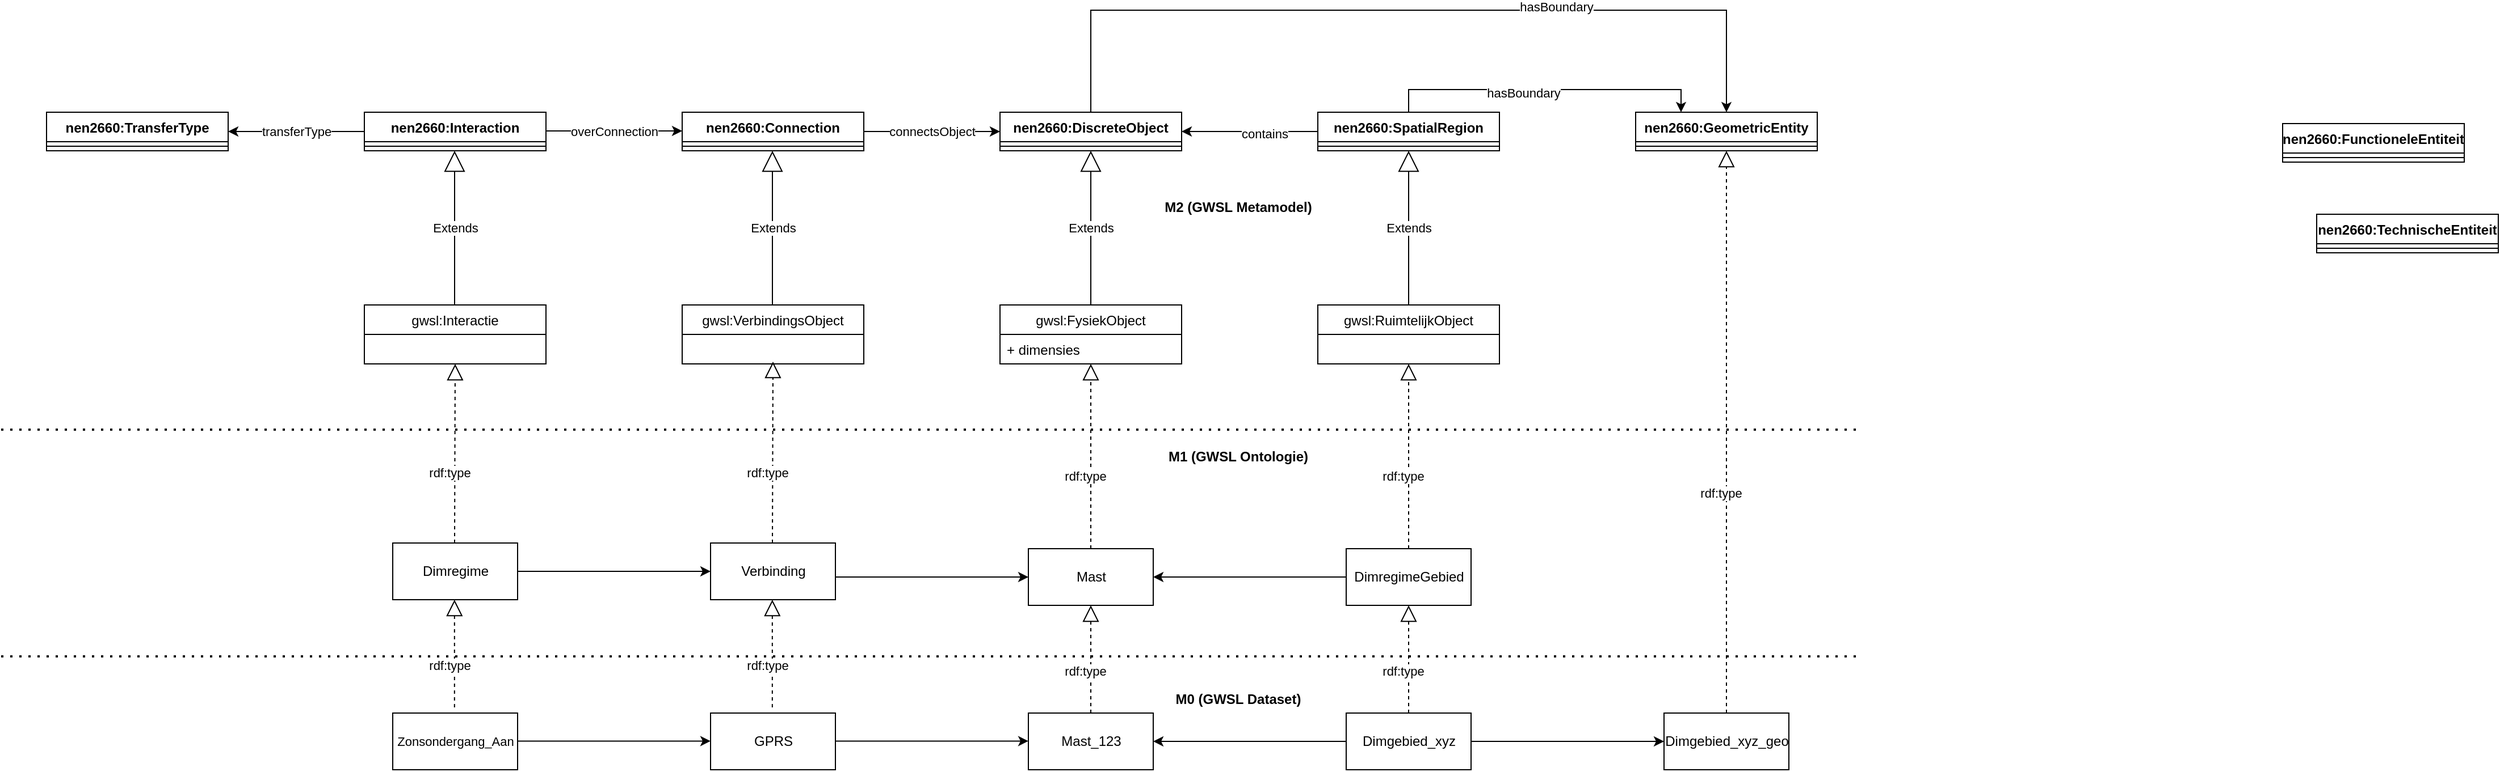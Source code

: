 <mxfile version="14.7.6" type="github">
  <diagram id="dm52R6nY966aKzihAJZx" name="Metamodel">
    <mxGraphModel dx="3327" dy="918" grid="1" gridSize="10" guides="1" tooltips="1" connect="1" arrows="1" fold="1" page="1" pageScale="1" pageWidth="1654" pageHeight="1169" math="0" shadow="0">
      <root>
        <mxCell id="0" />
        <mxCell id="1" parent="0" />
        <mxCell id="15" style="edgeStyle=orthogonalEdgeStyle;rounded=0;orthogonalLoop=1;jettySize=auto;html=1;entryX=0;entryY=0.5;entryDx=0;entryDy=0;startArrow=classic;startFill=1;endArrow=none;endFill=0;" parent="1" source="iv_Oz-Tk-qWS8nwZnw3V-1" target="iv_Oz-Tk-qWS8nwZnw3V-5" edge="1">
          <mxGeometry relative="1" as="geometry" />
        </mxCell>
        <mxCell id="16" value="contains" style="edgeLabel;html=1;align=center;verticalAlign=middle;resizable=0;points=[];" parent="15" vertex="1" connectable="0">
          <mxGeometry x="0.211" y="-2" relative="1" as="geometry">
            <mxPoint as="offset" />
          </mxGeometry>
        </mxCell>
        <mxCell id="43" style="edgeStyle=orthogonalEdgeStyle;rounded=0;orthogonalLoop=1;jettySize=auto;html=1;entryX=0.5;entryY=0;entryDx=0;entryDy=0;startArrow=none;startFill=0;endArrow=classic;endFill=1;" parent="1" source="iv_Oz-Tk-qWS8nwZnw3V-1" target="41" edge="1">
          <mxGeometry relative="1" as="geometry">
            <Array as="points">
              <mxPoint x="720" y="110" />
              <mxPoint x="1280" y="110" />
            </Array>
          </mxGeometry>
        </mxCell>
        <mxCell id="46" value="hasBoundary" style="edgeLabel;html=1;align=center;verticalAlign=middle;resizable=0;points=[];" parent="43" vertex="1" connectable="0">
          <mxGeometry x="0.352" y="3" relative="1" as="geometry">
            <mxPoint as="offset" />
          </mxGeometry>
        </mxCell>
        <mxCell id="iv_Oz-Tk-qWS8nwZnw3V-1" value="nen2660:DiscreteObject" style="swimlane;fontStyle=1;align=center;verticalAlign=top;childLayout=stackLayout;horizontal=1;startSize=26;horizontalStack=0;resizeParent=1;resizeParentMax=0;resizeLast=0;collapsible=1;marginBottom=0;" parent="1" vertex="1">
          <mxGeometry x="640" y="200" width="160" height="34" as="geometry" />
        </mxCell>
        <mxCell id="iv_Oz-Tk-qWS8nwZnw3V-3" value="" style="line;strokeWidth=1;fillColor=none;align=left;verticalAlign=middle;spacingTop=-1;spacingLeft=3;spacingRight=3;rotatable=0;labelPosition=right;points=[];portConstraint=eastwest;" parent="iv_Oz-Tk-qWS8nwZnw3V-1" vertex="1">
          <mxGeometry y="26" width="160" height="8" as="geometry" />
        </mxCell>
        <mxCell id="44" style="edgeStyle=orthogonalEdgeStyle;rounded=0;orthogonalLoop=1;jettySize=auto;html=1;exitX=0.5;exitY=0;exitDx=0;exitDy=0;entryX=0.25;entryY=0;entryDx=0;entryDy=0;startArrow=none;startFill=0;endArrow=classic;endFill=1;" parent="1" source="iv_Oz-Tk-qWS8nwZnw3V-5" target="41" edge="1">
          <mxGeometry relative="1" as="geometry" />
        </mxCell>
        <mxCell id="45" value="hasBoundary" style="edgeLabel;html=1;align=center;verticalAlign=middle;resizable=0;points=[];" parent="44" vertex="1" connectable="0">
          <mxGeometry x="-0.138" y="-3" relative="1" as="geometry">
            <mxPoint as="offset" />
          </mxGeometry>
        </mxCell>
        <mxCell id="iv_Oz-Tk-qWS8nwZnw3V-5" value="nen2660:SpatialRegion" style="swimlane;fontStyle=1;align=center;verticalAlign=top;childLayout=stackLayout;horizontal=1;startSize=26;horizontalStack=0;resizeParent=1;resizeParentMax=0;resizeLast=0;collapsible=1;marginBottom=0;" parent="1" vertex="1">
          <mxGeometry x="920" y="200" width="160" height="34" as="geometry" />
        </mxCell>
        <mxCell id="iv_Oz-Tk-qWS8nwZnw3V-6" value="" style="line;strokeWidth=1;fillColor=none;align=left;verticalAlign=middle;spacingTop=-1;spacingLeft=3;spacingRight=3;rotatable=0;labelPosition=right;points=[];portConstraint=eastwest;" parent="iv_Oz-Tk-qWS8nwZnw3V-5" vertex="1">
          <mxGeometry y="26" width="160" height="8" as="geometry" />
        </mxCell>
        <mxCell id="2" value="gwsl:FysiekObject" style="swimlane;fontStyle=0;childLayout=stackLayout;horizontal=1;startSize=26;fillColor=none;horizontalStack=0;resizeParent=1;resizeParentMax=0;resizeLast=0;collapsible=1;marginBottom=0;" parent="1" vertex="1">
          <mxGeometry x="640" y="370" width="160" height="52" as="geometry" />
        </mxCell>
        <mxCell id="35" value="+ dimensies" style="text;strokeColor=none;fillColor=none;align=left;verticalAlign=top;spacingLeft=4;spacingRight=4;overflow=hidden;rotatable=0;points=[[0,0.5],[1,0.5]];portConstraint=eastwest;" parent="2" vertex="1">
          <mxGeometry y="26" width="160" height="26" as="geometry" />
        </mxCell>
        <mxCell id="6" value="Extends" style="endArrow=block;endSize=16;endFill=0;html=1;entryX=0.5;entryY=1;entryDx=0;entryDy=0;" parent="1" source="2" target="iv_Oz-Tk-qWS8nwZnw3V-1" edge="1">
          <mxGeometry width="160" relative="1" as="geometry">
            <mxPoint x="370" y="420" as="sourcePoint" />
            <mxPoint x="530" y="420" as="targetPoint" />
          </mxGeometry>
        </mxCell>
        <mxCell id="30" style="edgeStyle=orthogonalEdgeStyle;rounded=0;orthogonalLoop=1;jettySize=auto;html=1;entryX=0;entryY=0.5;entryDx=0;entryDy=0;startArrow=classic;startFill=1;endArrow=none;endFill=0;" parent="1" source="7" target="11" edge="1">
          <mxGeometry relative="1" as="geometry" />
        </mxCell>
        <mxCell id="7" value="Mast" style="html=1;" parent="1" vertex="1">
          <mxGeometry x="665" y="585" width="110" height="50" as="geometry" />
        </mxCell>
        <mxCell id="8" value="" style="endArrow=block;dashed=1;endFill=0;endSize=12;html=1;entryX=0.5;entryY=1;entryDx=0;entryDy=0;exitX=0.5;exitY=0;exitDx=0;exitDy=0;" parent="1" source="7" target="2" edge="1">
          <mxGeometry width="160" relative="1" as="geometry">
            <mxPoint x="750" y="600" as="sourcePoint" />
            <mxPoint x="910" y="600" as="targetPoint" />
          </mxGeometry>
        </mxCell>
        <mxCell id="9" value="rdf:type" style="edgeLabel;html=1;align=center;verticalAlign=middle;resizable=0;points=[];" parent="8" vertex="1" connectable="0">
          <mxGeometry x="-0.217" y="5" relative="1" as="geometry">
            <mxPoint as="offset" />
          </mxGeometry>
        </mxCell>
        <mxCell id="10" value="gwsl:RuimtelijkObject" style="swimlane;fontStyle=0;childLayout=stackLayout;horizontal=1;startSize=26;fillColor=none;horizontalStack=0;resizeParent=1;resizeParentMax=0;resizeLast=0;collapsible=1;marginBottom=0;" parent="1" vertex="1">
          <mxGeometry x="920" y="370" width="160" height="52" as="geometry" />
        </mxCell>
        <mxCell id="11" value="DimregimeGebied" style="html=1;" parent="1" vertex="1">
          <mxGeometry x="945" y="585" width="110" height="50" as="geometry" />
        </mxCell>
        <mxCell id="12" value="" style="endArrow=block;dashed=1;endFill=0;endSize=12;html=1;entryX=0.5;entryY=1;entryDx=0;entryDy=0;exitX=0.5;exitY=0;exitDx=0;exitDy=0;" parent="1" source="11" target="10" edge="1">
          <mxGeometry width="160" relative="1" as="geometry">
            <mxPoint x="730" y="595" as="sourcePoint" />
            <mxPoint x="730" y="432" as="targetPoint" />
          </mxGeometry>
        </mxCell>
        <mxCell id="13" value="rdf:type" style="edgeLabel;html=1;align=center;verticalAlign=middle;resizable=0;points=[];" parent="12" vertex="1" connectable="0">
          <mxGeometry x="-0.217" y="5" relative="1" as="geometry">
            <mxPoint as="offset" />
          </mxGeometry>
        </mxCell>
        <mxCell id="14" value="Extends" style="endArrow=block;endSize=16;endFill=0;html=1;entryX=0.5;entryY=1;entryDx=0;entryDy=0;exitX=0.5;exitY=0;exitDx=0;exitDy=0;" parent="1" source="10" target="iv_Oz-Tk-qWS8nwZnw3V-5" edge="1">
          <mxGeometry width="160" relative="1" as="geometry">
            <mxPoint x="730" y="380" as="sourcePoint" />
            <mxPoint x="730" y="244" as="targetPoint" />
          </mxGeometry>
        </mxCell>
        <mxCell id="17" value="" style="endArrow=none;dashed=1;html=1;dashPattern=1 3;strokeWidth=2;" parent="1" edge="1">
          <mxGeometry width="50" height="50" relative="1" as="geometry">
            <mxPoint x="-240" y="480" as="sourcePoint" />
            <mxPoint x="1400" y="480" as="targetPoint" />
          </mxGeometry>
        </mxCell>
        <mxCell id="18" value="" style="endArrow=none;dashed=1;html=1;dashPattern=1 3;strokeWidth=2;" parent="1" edge="1">
          <mxGeometry width="50" height="50" relative="1" as="geometry">
            <mxPoint x="-240" y="680" as="sourcePoint" />
            <mxPoint x="1400" y="680" as="targetPoint" />
          </mxGeometry>
        </mxCell>
        <mxCell id="31" style="edgeStyle=orthogonalEdgeStyle;rounded=0;orthogonalLoop=1;jettySize=auto;html=1;exitX=1;exitY=0.5;exitDx=0;exitDy=0;entryX=0;entryY=0.5;entryDx=0;entryDy=0;startArrow=classic;startFill=1;endArrow=none;endFill=0;" parent="1" source="19" target="20" edge="1">
          <mxGeometry relative="1" as="geometry" />
        </mxCell>
        <mxCell id="19" value="Mast_123" style="html=1;" parent="1" vertex="1">
          <mxGeometry x="665" y="730" width="110" height="50" as="geometry" />
        </mxCell>
        <mxCell id="51" style="edgeStyle=orthogonalEdgeStyle;rounded=0;orthogonalLoop=1;jettySize=auto;html=1;entryX=0;entryY=0.5;entryDx=0;entryDy=0;startArrow=none;startFill=0;endArrow=classic;endFill=1;" parent="1" source="20" target="47" edge="1">
          <mxGeometry relative="1" as="geometry" />
        </mxCell>
        <mxCell id="20" value="Dimgebied_xyz" style="html=1;" parent="1" vertex="1">
          <mxGeometry x="945" y="730" width="110" height="50" as="geometry" />
        </mxCell>
        <mxCell id="22" value="" style="endArrow=block;dashed=1;endFill=0;endSize=12;html=1;entryX=0.5;entryY=1;entryDx=0;entryDy=0;exitX=0.5;exitY=0;exitDx=0;exitDy=0;" parent="1" source="20" target="11" edge="1">
          <mxGeometry width="160" relative="1" as="geometry">
            <mxPoint x="1010" y="595" as="sourcePoint" />
            <mxPoint x="1010" y="432" as="targetPoint" />
          </mxGeometry>
        </mxCell>
        <mxCell id="23" value="rdf:type" style="edgeLabel;html=1;align=center;verticalAlign=middle;resizable=0;points=[];" parent="22" vertex="1" connectable="0">
          <mxGeometry x="-0.217" y="5" relative="1" as="geometry">
            <mxPoint as="offset" />
          </mxGeometry>
        </mxCell>
        <mxCell id="24" value="" style="endArrow=block;dashed=1;endFill=0;endSize=12;html=1;entryX=0.5;entryY=1;entryDx=0;entryDy=0;exitX=0.5;exitY=0;exitDx=0;exitDy=0;" parent="1" source="19" target="7" edge="1">
          <mxGeometry width="160" relative="1" as="geometry">
            <mxPoint x="1010" y="740" as="sourcePoint" />
            <mxPoint x="1010" y="645" as="targetPoint" />
          </mxGeometry>
        </mxCell>
        <mxCell id="25" value="rdf:type" style="edgeLabel;html=1;align=center;verticalAlign=middle;resizable=0;points=[];" parent="24" vertex="1" connectable="0">
          <mxGeometry x="-0.217" y="5" relative="1" as="geometry">
            <mxPoint as="offset" />
          </mxGeometry>
        </mxCell>
        <mxCell id="26" value="M1 (GWSL Ontologie)" style="text;align=center;fontStyle=1;verticalAlign=middle;spacingLeft=3;spacingRight=3;strokeColor=none;rotatable=0;points=[[0,0.5],[1,0.5]];portConstraint=eastwest;" parent="1" vertex="1">
          <mxGeometry x="810" y="490" width="80" height="26" as="geometry" />
        </mxCell>
        <mxCell id="27" value="M2 (GWSL Metamodel)" style="text;align=center;fontStyle=1;verticalAlign=middle;spacingLeft=3;spacingRight=3;strokeColor=none;rotatable=0;points=[[0,0.5],[1,0.5]];portConstraint=eastwest;" parent="1" vertex="1">
          <mxGeometry x="810" y="270" width="80" height="26" as="geometry" />
        </mxCell>
        <mxCell id="28" value="M0 (GWSL Dataset)" style="text;align=center;fontStyle=1;verticalAlign=middle;spacingLeft=3;spacingRight=3;strokeColor=none;rotatable=0;points=[[0,0.5],[1,0.5]];portConstraint=eastwest;" parent="1" vertex="1">
          <mxGeometry x="810" y="704" width="80" height="26" as="geometry" />
        </mxCell>
        <mxCell id="41" value="nen2660:GeometricEntity" style="swimlane;fontStyle=1;align=center;verticalAlign=top;childLayout=stackLayout;horizontal=1;startSize=26;horizontalStack=0;resizeParent=1;resizeParentMax=0;resizeLast=0;collapsible=1;marginBottom=0;" parent="1" vertex="1">
          <mxGeometry x="1200" y="200" width="160" height="34" as="geometry" />
        </mxCell>
        <mxCell id="42" value="" style="line;strokeWidth=1;fillColor=none;align=left;verticalAlign=middle;spacingTop=-1;spacingLeft=3;spacingRight=3;rotatable=0;labelPosition=right;points=[];portConstraint=eastwest;" parent="41" vertex="1">
          <mxGeometry y="26" width="160" height="8" as="geometry" />
        </mxCell>
        <mxCell id="47" value="Dimgebied_xyz_geo" style="html=1;" parent="1" vertex="1">
          <mxGeometry x="1225" y="730" width="110" height="50" as="geometry" />
        </mxCell>
        <mxCell id="48" value="" style="endArrow=block;dashed=1;endFill=0;endSize=12;html=1;entryX=0.5;entryY=1;entryDx=0;entryDy=0;exitX=0.5;exitY=0;exitDx=0;exitDy=0;" parent="1" source="47" target="41" edge="1">
          <mxGeometry width="160" relative="1" as="geometry">
            <mxPoint x="1010" y="595" as="sourcePoint" />
            <mxPoint x="1010" y="432" as="targetPoint" />
          </mxGeometry>
        </mxCell>
        <mxCell id="49" value="rdf:type" style="edgeLabel;html=1;align=center;verticalAlign=middle;resizable=0;points=[];" parent="48" vertex="1" connectable="0">
          <mxGeometry x="-0.217" y="5" relative="1" as="geometry">
            <mxPoint as="offset" />
          </mxGeometry>
        </mxCell>
        <mxCell id="r1_RMhhGiwqjOMfi0Drj-51" value="nen2660:Connection" style="swimlane;fontStyle=1;align=center;verticalAlign=top;childLayout=stackLayout;horizontal=1;startSize=26;horizontalStack=0;resizeParent=1;resizeParentMax=0;resizeLast=0;collapsible=1;marginBottom=0;" parent="1" vertex="1">
          <mxGeometry x="360" y="200" width="160" height="34" as="geometry" />
        </mxCell>
        <mxCell id="r1_RMhhGiwqjOMfi0Drj-52" value="" style="line;strokeWidth=1;fillColor=none;align=left;verticalAlign=middle;spacingTop=-1;spacingLeft=3;spacingRight=3;rotatable=0;labelPosition=right;points=[];portConstraint=eastwest;" parent="r1_RMhhGiwqjOMfi0Drj-51" vertex="1">
          <mxGeometry y="26" width="160" height="8" as="geometry" />
        </mxCell>
        <mxCell id="B4RezInTu43ZJ7rqUWfC-53" value="nen2660:TechnischeEntiteit" style="swimlane;fontStyle=1;align=center;verticalAlign=top;childLayout=stackLayout;horizontal=1;startSize=26;horizontalStack=0;resizeParent=1;resizeParentMax=0;resizeLast=0;collapsible=1;marginBottom=0;" parent="1" vertex="1">
          <mxGeometry x="1800" y="290" width="160" height="34" as="geometry" />
        </mxCell>
        <mxCell id="B4RezInTu43ZJ7rqUWfC-54" value="" style="line;strokeWidth=1;fillColor=none;align=left;verticalAlign=middle;spacingTop=-1;spacingLeft=3;spacingRight=3;rotatable=0;labelPosition=right;points=[];portConstraint=eastwest;" parent="B4RezInTu43ZJ7rqUWfC-53" vertex="1">
          <mxGeometry y="26" width="160" height="8" as="geometry" />
        </mxCell>
        <mxCell id="B4RezInTu43ZJ7rqUWfC-57" value="nen2660:FunctioneleEntiteit" style="swimlane;fontStyle=1;align=center;verticalAlign=top;childLayout=stackLayout;horizontal=1;startSize=26;horizontalStack=0;resizeParent=1;resizeParentMax=0;resizeLast=0;collapsible=1;marginBottom=0;" parent="1" vertex="1">
          <mxGeometry x="1770" y="210" width="160" height="34" as="geometry" />
        </mxCell>
        <mxCell id="B4RezInTu43ZJ7rqUWfC-58" value="" style="line;strokeWidth=1;fillColor=none;align=left;verticalAlign=middle;spacingTop=-1;spacingLeft=3;spacingRight=3;rotatable=0;labelPosition=right;points=[];portConstraint=eastwest;" parent="B4RezInTu43ZJ7rqUWfC-57" vertex="1">
          <mxGeometry y="26" width="160" height="8" as="geometry" />
        </mxCell>
        <mxCell id="B4RezInTu43ZJ7rqUWfC-59" value="gwsl:VerbindingsObject" style="swimlane;fontStyle=0;childLayout=stackLayout;horizontal=1;startSize=26;fillColor=none;horizontalStack=0;resizeParent=1;resizeParentMax=0;resizeLast=0;collapsible=1;marginBottom=0;" parent="1" vertex="1">
          <mxGeometry x="360" y="370" width="160" height="52" as="geometry" />
        </mxCell>
        <mxCell id="B4RezInTu43ZJ7rqUWfC-61" value="Extends" style="endArrow=block;endSize=16;endFill=0;html=1;entryX=0.5;entryY=1;entryDx=0;entryDy=0;" parent="1" edge="1">
          <mxGeometry width="160" relative="1" as="geometry">
            <mxPoint x="439.5" y="370" as="sourcePoint" />
            <mxPoint x="439.5" y="234" as="targetPoint" />
          </mxGeometry>
        </mxCell>
        <mxCell id="B4RezInTu43ZJ7rqUWfC-63" value="" style="endArrow=classic;html=1;entryX=0;entryY=0.5;entryDx=0;entryDy=0;exitX=1;exitY=0.5;exitDx=0;exitDy=0;" parent="1" source="r1_RMhhGiwqjOMfi0Drj-51" target="iv_Oz-Tk-qWS8nwZnw3V-1" edge="1">
          <mxGeometry width="50" height="50" relative="1" as="geometry">
            <mxPoint x="270" y="460" as="sourcePoint" />
            <mxPoint x="320" y="410" as="targetPoint" />
          </mxGeometry>
        </mxCell>
        <mxCell id="B4RezInTu43ZJ7rqUWfC-64" value="connectsObject" style="edgeLabel;html=1;align=center;verticalAlign=middle;resizable=0;points=[];" parent="B4RezInTu43ZJ7rqUWfC-63" vertex="1" connectable="0">
          <mxGeometry x="0.25" y="-3" relative="1" as="geometry">
            <mxPoint x="-15" y="-3" as="offset" />
          </mxGeometry>
        </mxCell>
        <mxCell id="B4RezInTu43ZJ7rqUWfC-65" value="nen2660:Interaction" style="swimlane;fontStyle=1;align=center;verticalAlign=top;childLayout=stackLayout;horizontal=1;startSize=26;horizontalStack=0;resizeParent=1;resizeParentMax=0;resizeLast=0;collapsible=1;marginBottom=0;" parent="1" vertex="1">
          <mxGeometry x="80" y="200" width="160" height="34" as="geometry" />
        </mxCell>
        <mxCell id="B4RezInTu43ZJ7rqUWfC-66" value="" style="line;strokeWidth=1;fillColor=none;align=left;verticalAlign=middle;spacingTop=-1;spacingLeft=3;spacingRight=3;rotatable=0;labelPosition=right;points=[];portConstraint=eastwest;" parent="B4RezInTu43ZJ7rqUWfC-65" vertex="1">
          <mxGeometry y="26" width="160" height="8" as="geometry" />
        </mxCell>
        <mxCell id="B4RezInTu43ZJ7rqUWfC-67" value="Verbinding" style="html=1;" parent="1" vertex="1">
          <mxGeometry x="385" y="580" width="110" height="50" as="geometry" />
        </mxCell>
        <mxCell id="B4RezInTu43ZJ7rqUWfC-68" value="" style="endArrow=block;dashed=1;endFill=0;endSize=12;html=1;exitX=0.5;exitY=0;exitDx=0;exitDy=0;" parent="1" edge="1">
          <mxGeometry width="160" relative="1" as="geometry">
            <mxPoint x="439.5" y="580" as="sourcePoint" />
            <mxPoint x="440" y="420" as="targetPoint" />
          </mxGeometry>
        </mxCell>
        <mxCell id="B4RezInTu43ZJ7rqUWfC-69" value="rdf:type" style="edgeLabel;html=1;align=center;verticalAlign=middle;resizable=0;points=[];" parent="B4RezInTu43ZJ7rqUWfC-68" vertex="1" connectable="0">
          <mxGeometry x="-0.217" y="5" relative="1" as="geometry">
            <mxPoint as="offset" />
          </mxGeometry>
        </mxCell>
        <mxCell id="B4RezInTu43ZJ7rqUWfC-70" value="" style="endArrow=classic;html=1;entryX=0;entryY=0.5;entryDx=0;entryDy=0;" parent="1" target="7" edge="1">
          <mxGeometry width="50" height="50" relative="1" as="geometry">
            <mxPoint x="495" y="610" as="sourcePoint" />
            <mxPoint x="670" y="610" as="targetPoint" />
          </mxGeometry>
        </mxCell>
        <mxCell id="B4RezInTu43ZJ7rqUWfC-71" value="gwsl:Interactie" style="swimlane;fontStyle=0;childLayout=stackLayout;horizontal=1;startSize=26;fillColor=none;horizontalStack=0;resizeParent=1;resizeParentMax=0;resizeLast=0;collapsible=1;marginBottom=0;" parent="1" vertex="1">
          <mxGeometry x="80" y="370" width="160" height="52" as="geometry" />
        </mxCell>
        <mxCell id="B4RezInTu43ZJ7rqUWfC-72" value="Extends" style="endArrow=block;endSize=16;endFill=0;html=1;entryX=0.5;entryY=1;entryDx=0;entryDy=0;" parent="1" edge="1">
          <mxGeometry width="160" relative="1" as="geometry">
            <mxPoint x="159.5" y="370" as="sourcePoint" />
            <mxPoint x="159.5" y="234" as="targetPoint" />
          </mxGeometry>
        </mxCell>
        <mxCell id="B4RezInTu43ZJ7rqUWfC-89" style="edgeStyle=orthogonalEdgeStyle;rounded=0;orthogonalLoop=1;jettySize=auto;html=1;exitX=1;exitY=0.5;exitDx=0;exitDy=0;entryX=0;entryY=0.5;entryDx=0;entryDy=0;" parent="1" source="B4RezInTu43ZJ7rqUWfC-73" target="B4RezInTu43ZJ7rqUWfC-67" edge="1">
          <mxGeometry relative="1" as="geometry" />
        </mxCell>
        <mxCell id="B4RezInTu43ZJ7rqUWfC-73" value="Dimregime" style="html=1;" parent="1" vertex="1">
          <mxGeometry x="105" y="580" width="110" height="50" as="geometry" />
        </mxCell>
        <mxCell id="B4RezInTu43ZJ7rqUWfC-74" value="" style="endArrow=block;dashed=1;endFill=0;endSize=12;html=1;exitX=0.5;exitY=0;exitDx=0;exitDy=0;entryX=0.5;entryY=1;entryDx=0;entryDy=0;" parent="1" target="B4RezInTu43ZJ7rqUWfC-71" edge="1">
          <mxGeometry width="160" relative="1" as="geometry">
            <mxPoint x="159.5" y="580" as="sourcePoint" />
            <mxPoint x="160" y="430" as="targetPoint" />
          </mxGeometry>
        </mxCell>
        <mxCell id="B4RezInTu43ZJ7rqUWfC-75" value="rdf:type" style="edgeLabel;html=1;align=center;verticalAlign=middle;resizable=0;points=[];" parent="B4RezInTu43ZJ7rqUWfC-74" vertex="1" connectable="0">
          <mxGeometry x="-0.217" y="5" relative="1" as="geometry">
            <mxPoint as="offset" />
          </mxGeometry>
        </mxCell>
        <mxCell id="B4RezInTu43ZJ7rqUWfC-77" value="" style="endArrow=classic;html=1;entryX=0;entryY=0.5;entryDx=0;entryDy=0;exitX=1;exitY=0.5;exitDx=0;exitDy=0;" parent="1" edge="1">
          <mxGeometry width="50" height="50" relative="1" as="geometry">
            <mxPoint x="240" y="216.5" as="sourcePoint" />
            <mxPoint x="360" y="216.5" as="targetPoint" />
          </mxGeometry>
        </mxCell>
        <mxCell id="B4RezInTu43ZJ7rqUWfC-78" value="overConnection" style="edgeLabel;html=1;align=center;verticalAlign=middle;resizable=0;points=[];" parent="B4RezInTu43ZJ7rqUWfC-77" vertex="1" connectable="0">
          <mxGeometry x="0.25" y="-3" relative="1" as="geometry">
            <mxPoint x="-15" y="-3" as="offset" />
          </mxGeometry>
        </mxCell>
        <mxCell id="B4RezInTu43ZJ7rqUWfC-81" value="nen2660:TransferType" style="swimlane;fontStyle=1;align=center;verticalAlign=top;childLayout=stackLayout;horizontal=1;startSize=26;horizontalStack=0;resizeParent=1;resizeParentMax=0;resizeLast=0;collapsible=1;marginBottom=0;" parent="1" vertex="1">
          <mxGeometry x="-200" y="200" width="160" height="34" as="geometry" />
        </mxCell>
        <mxCell id="B4RezInTu43ZJ7rqUWfC-82" value="" style="line;strokeWidth=1;fillColor=none;align=left;verticalAlign=middle;spacingTop=-1;spacingLeft=3;spacingRight=3;rotatable=0;labelPosition=right;points=[];portConstraint=eastwest;" parent="B4RezInTu43ZJ7rqUWfC-81" vertex="1">
          <mxGeometry y="26" width="160" height="8" as="geometry" />
        </mxCell>
        <mxCell id="B4RezInTu43ZJ7rqUWfC-84" value="" style="endArrow=classic;html=1;entryX=1;entryY=0.5;entryDx=0;entryDy=0;exitX=0;exitY=0.5;exitDx=0;exitDy=0;" parent="1" source="B4RezInTu43ZJ7rqUWfC-65" target="B4RezInTu43ZJ7rqUWfC-81" edge="1">
          <mxGeometry width="50" height="50" relative="1" as="geometry">
            <mxPoint x="50" y="160" as="sourcePoint" />
            <mxPoint x="170" y="160" as="targetPoint" />
          </mxGeometry>
        </mxCell>
        <mxCell id="B4RezInTu43ZJ7rqUWfC-85" value="transferType" style="edgeLabel;html=1;align=center;verticalAlign=middle;resizable=0;points=[];" parent="B4RezInTu43ZJ7rqUWfC-84" vertex="1" connectable="0">
          <mxGeometry x="0.25" y="-3" relative="1" as="geometry">
            <mxPoint x="15" y="3" as="offset" />
          </mxGeometry>
        </mxCell>
        <mxCell id="WbAWxhRY0L7tuLr4hEpp-51" value="GPRS" style="html=1;" vertex="1" parent="1">
          <mxGeometry x="385" y="730" width="110" height="50" as="geometry" />
        </mxCell>
        <mxCell id="WbAWxhRY0L7tuLr4hEpp-52" value="" style="endArrow=classic;html=1;entryX=0;entryY=0.5;entryDx=0;entryDy=0;" edge="1" parent="1">
          <mxGeometry width="50" height="50" relative="1" as="geometry">
            <mxPoint x="495" y="754.71" as="sourcePoint" />
            <mxPoint x="665" y="754.71" as="targetPoint" />
          </mxGeometry>
        </mxCell>
        <mxCell id="WbAWxhRY0L7tuLr4hEpp-53" value="&lt;font style=&quot;font-size: 11px&quot;&gt;Zonsondergang_Aan&lt;/font&gt;" style="html=1;" vertex="1" parent="1">
          <mxGeometry x="105" y="730" width="110" height="50" as="geometry" />
        </mxCell>
        <mxCell id="WbAWxhRY0L7tuLr4hEpp-54" value="" style="endArrow=block;dashed=1;endFill=0;endSize=12;html=1;entryX=0.5;entryY=1;entryDx=0;entryDy=0;exitX=0.5;exitY=0;exitDx=0;exitDy=0;" edge="1" parent="1">
          <mxGeometry width="160" relative="1" as="geometry">
            <mxPoint x="439.41" y="725" as="sourcePoint" />
            <mxPoint x="439.41" y="630" as="targetPoint" />
          </mxGeometry>
        </mxCell>
        <mxCell id="WbAWxhRY0L7tuLr4hEpp-55" value="rdf:type" style="edgeLabel;html=1;align=center;verticalAlign=middle;resizable=0;points=[];" vertex="1" connectable="0" parent="WbAWxhRY0L7tuLr4hEpp-54">
          <mxGeometry x="-0.217" y="5" relative="1" as="geometry">
            <mxPoint as="offset" />
          </mxGeometry>
        </mxCell>
        <mxCell id="WbAWxhRY0L7tuLr4hEpp-56" value="" style="endArrow=block;dashed=1;endFill=0;endSize=12;html=1;entryX=0.5;entryY=1;entryDx=0;entryDy=0;exitX=0.5;exitY=0;exitDx=0;exitDy=0;" edge="1" parent="1">
          <mxGeometry width="160" relative="1" as="geometry">
            <mxPoint x="159.41" y="725" as="sourcePoint" />
            <mxPoint x="159.41" y="630" as="targetPoint" />
          </mxGeometry>
        </mxCell>
        <mxCell id="WbAWxhRY0L7tuLr4hEpp-57" value="rdf:type" style="edgeLabel;html=1;align=center;verticalAlign=middle;resizable=0;points=[];" vertex="1" connectable="0" parent="WbAWxhRY0L7tuLr4hEpp-56">
          <mxGeometry x="-0.217" y="5" relative="1" as="geometry">
            <mxPoint as="offset" />
          </mxGeometry>
        </mxCell>
        <mxCell id="WbAWxhRY0L7tuLr4hEpp-58" style="edgeStyle=orthogonalEdgeStyle;rounded=0;orthogonalLoop=1;jettySize=auto;html=1;exitX=1;exitY=0.5;exitDx=0;exitDy=0;entryX=0;entryY=0.5;entryDx=0;entryDy=0;" edge="1" parent="1">
          <mxGeometry relative="1" as="geometry">
            <mxPoint x="215" y="754.71" as="sourcePoint" />
            <mxPoint x="385" y="754.71" as="targetPoint" />
          </mxGeometry>
        </mxCell>
      </root>
    </mxGraphModel>
  </diagram>
</mxfile>
